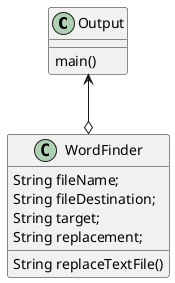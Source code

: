 @startuml
'https://plantuml.com/sequence-diagram
class Output {

main()

}

class WordFinder {

String fileName;
String fileDestination;
String target;
String replacement;

String replaceTextFile()

}

Output <--o WordFinder
@enduml